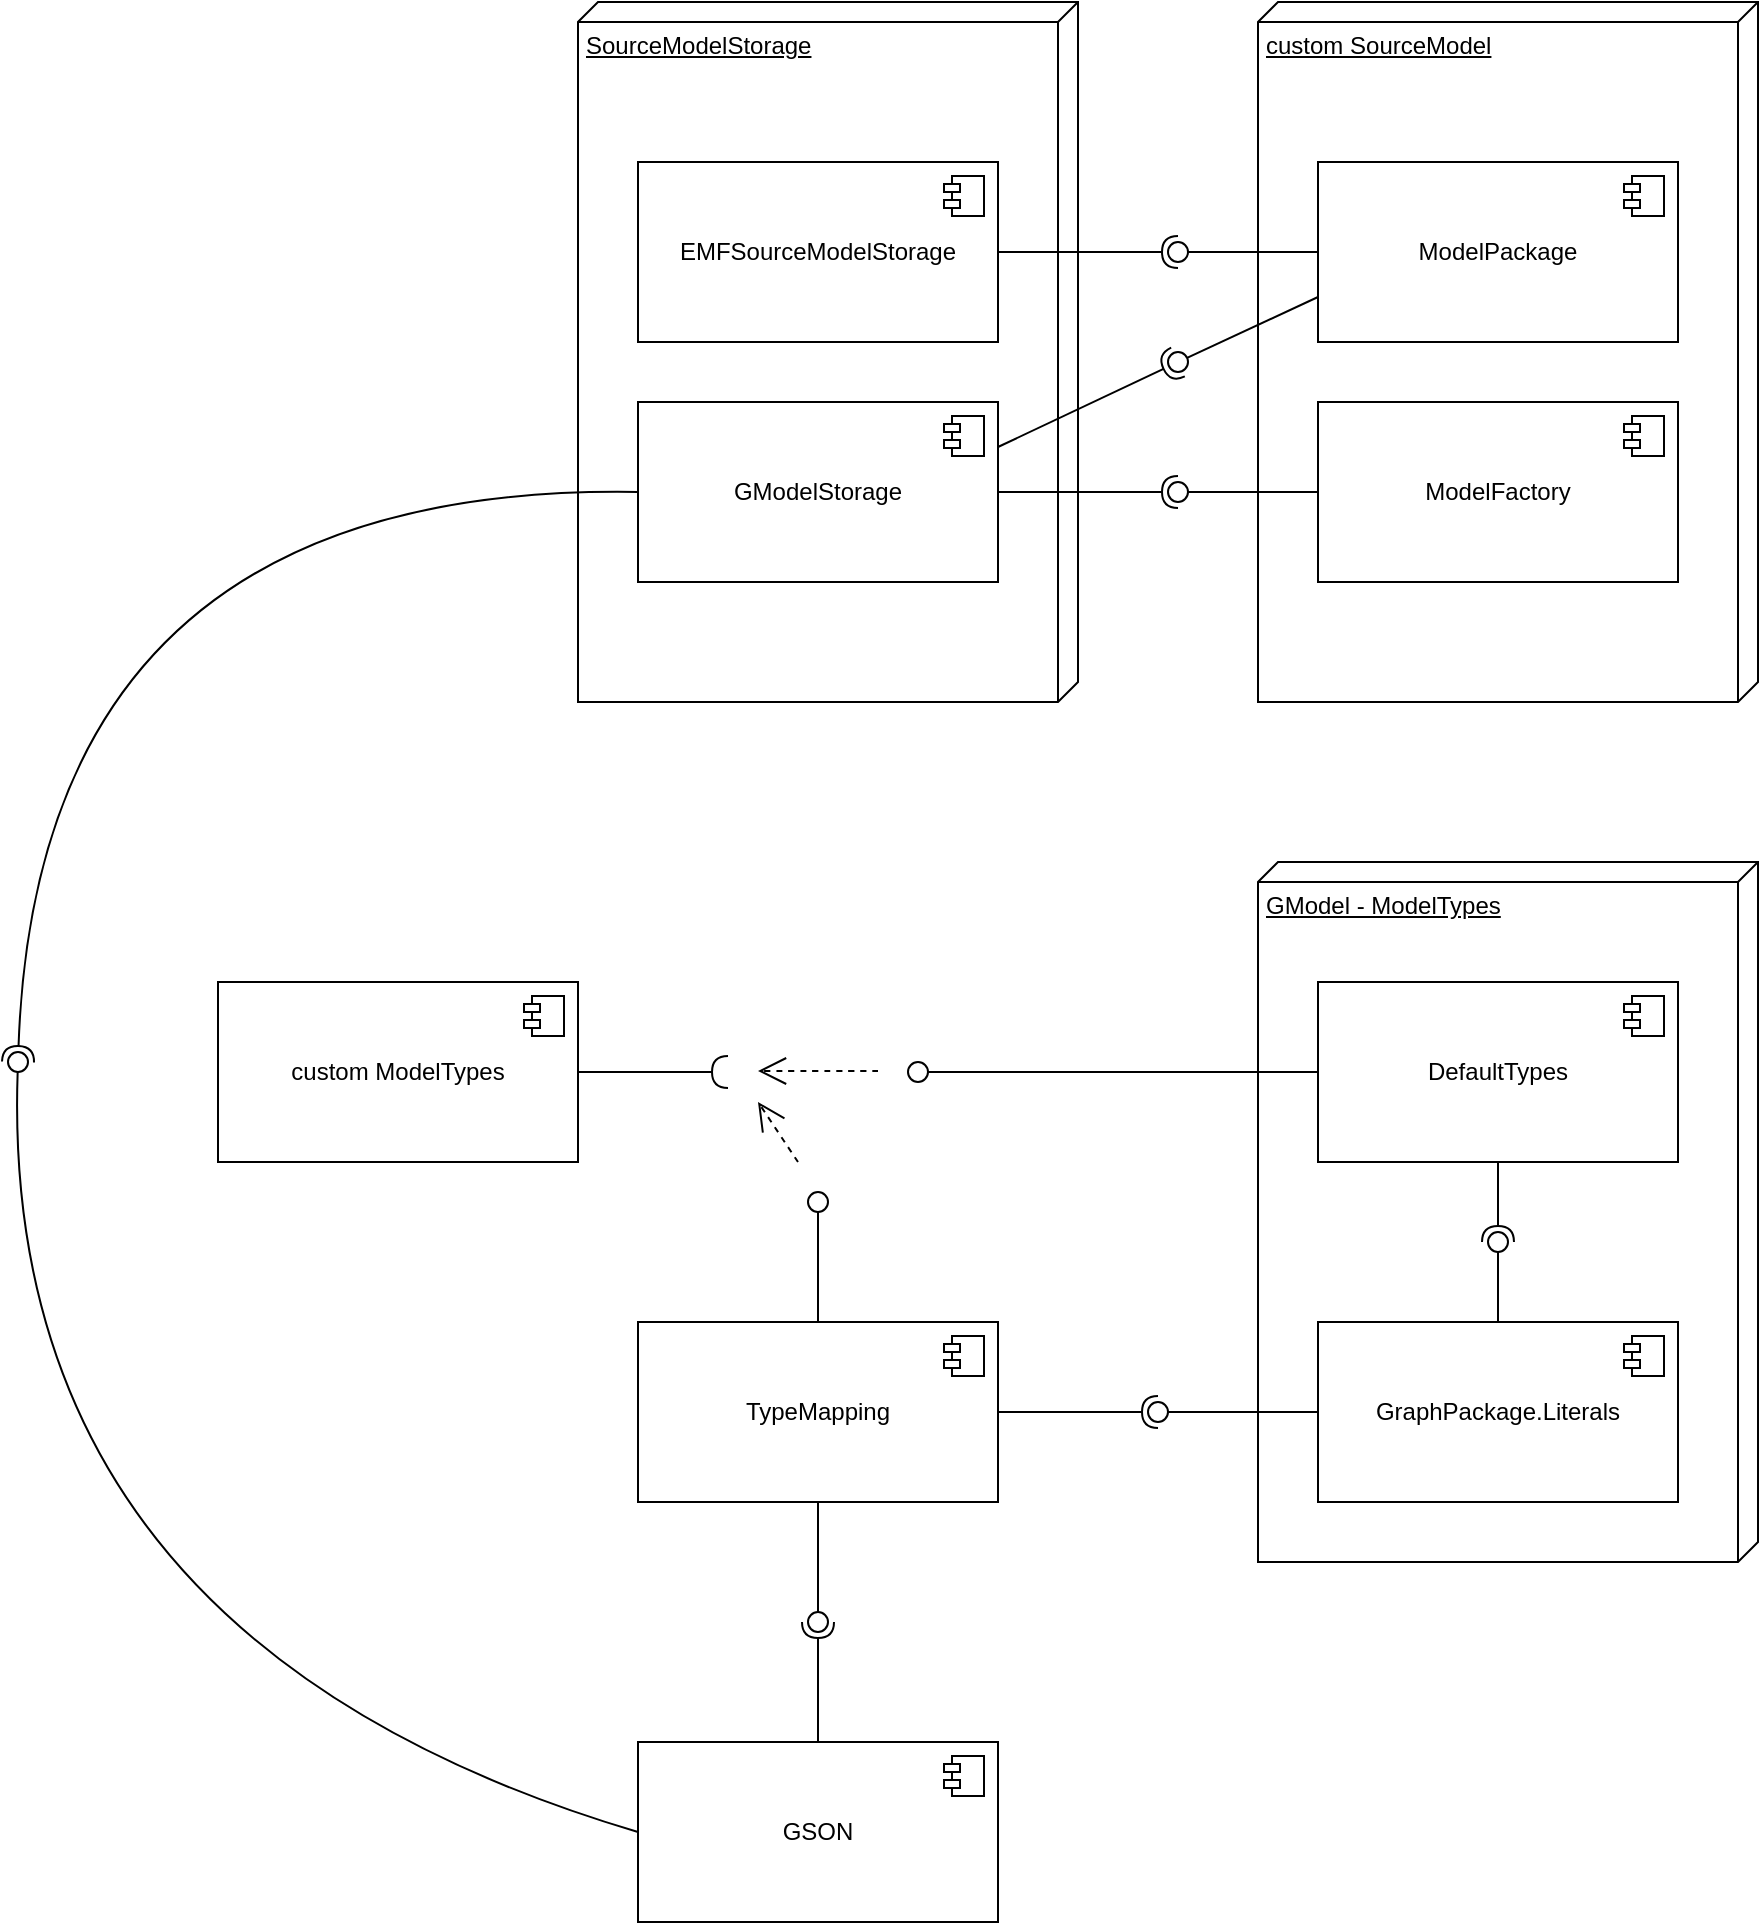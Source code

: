 <mxfile version="24.7.8" pages="2">
  <diagram name="Seite-1" id="_6wG36E1XGiq7voDwoOF">
    <mxGraphModel dx="11014" dy="725" grid="1" gridSize="10" guides="1" tooltips="1" connect="1" arrows="1" fold="1" page="1" pageScale="1" pageWidth="10000" pageHeight="10000" math="0" shadow="0">
      <root>
        <mxCell id="0" />
        <mxCell id="1" parent="0" />
        <mxCell id="yn1KnY_iFDNht7DufbNo-4" value="" style="ellipse;whiteSpace=wrap;html=1;align=center;aspect=fixed;fillColor=none;strokeColor=none;resizable=0;perimeter=centerPerimeter;rotatable=0;allowArrows=0;points=[];outlineConnect=1;" vertex="1" parent="1">
          <mxGeometry x="525" y="635" width="10" height="10" as="geometry" />
        </mxCell>
        <mxCell id="yn1KnY_iFDNht7DufbNo-22" value="&lt;div&gt;GModel - ModelTypes&lt;br&gt;&lt;/div&gt;" style="verticalAlign=top;align=left;spacingTop=8;spacingLeft=2;spacingRight=12;shape=cube;size=10;direction=south;fontStyle=4;html=1;whiteSpace=wrap;" vertex="1" parent="1">
          <mxGeometry x="500" y="440" width="250" height="350" as="geometry" />
        </mxCell>
        <mxCell id="yn1KnY_iFDNht7DufbNo-23" value="DefaultTypes" style="html=1;dropTarget=0;whiteSpace=wrap;" vertex="1" parent="1">
          <mxGeometry x="530" y="500" width="180" height="90" as="geometry" />
        </mxCell>
        <mxCell id="yn1KnY_iFDNht7DufbNo-24" value="" style="shape=module;jettyWidth=8;jettyHeight=4;" vertex="1" parent="yn1KnY_iFDNht7DufbNo-23">
          <mxGeometry x="1" width="20" height="20" relative="1" as="geometry">
            <mxPoint x="-27" y="7" as="offset" />
          </mxGeometry>
        </mxCell>
        <mxCell id="yn1KnY_iFDNht7DufbNo-12" value="&lt;div&gt;custom SourceModel&lt;/div&gt;" style="verticalAlign=top;align=left;spacingTop=8;spacingLeft=2;spacingRight=12;shape=cube;size=10;direction=south;fontStyle=4;html=1;whiteSpace=wrap;" vertex="1" parent="1">
          <mxGeometry x="500" y="10" width="250" height="350" as="geometry" />
        </mxCell>
        <mxCell id="yn1KnY_iFDNht7DufbNo-25" value="GraphPackage.Literals" style="html=1;dropTarget=0;whiteSpace=wrap;" vertex="1" parent="1">
          <mxGeometry x="530" y="670" width="180" height="90" as="geometry" />
        </mxCell>
        <mxCell id="yn1KnY_iFDNht7DufbNo-26" value="" style="shape=module;jettyWidth=8;jettyHeight=4;" vertex="1" parent="yn1KnY_iFDNht7DufbNo-25">
          <mxGeometry x="1" width="20" height="20" relative="1" as="geometry">
            <mxPoint x="-27" y="7" as="offset" />
          </mxGeometry>
        </mxCell>
        <mxCell id="yn1KnY_iFDNht7DufbNo-17" value="&lt;div&gt;SourceModelStorage&lt;/div&gt;" style="verticalAlign=top;align=left;spacingTop=8;spacingLeft=2;spacingRight=12;shape=cube;size=10;direction=south;fontStyle=4;html=1;whiteSpace=wrap;" vertex="1" parent="1">
          <mxGeometry x="160" y="10" width="250" height="350" as="geometry" />
        </mxCell>
        <mxCell id="yn1KnY_iFDNht7DufbNo-2" value="" style="rounded=0;orthogonalLoop=1;jettySize=auto;html=1;endArrow=halfCircle;endFill=0;endSize=6;strokeWidth=1;sketch=0;fontSize=12;curved=1;exitX=1;exitY=0.5;exitDx=0;exitDy=0;" edge="1" parent="1" source="yn1KnY_iFDNht7DufbNo-7">
          <mxGeometry relative="1" as="geometry">
            <mxPoint x="430" y="580" as="sourcePoint" />
            <mxPoint x="460" y="255" as="targetPoint" />
          </mxGeometry>
        </mxCell>
        <mxCell id="yn1KnY_iFDNht7DufbNo-3" value="" style="rounded=0;orthogonalLoop=1;jettySize=auto;html=1;endArrow=oval;endFill=0;sketch=0;sourcePerimeterSpacing=0;targetPerimeterSpacing=0;endSize=10;fontSize=12;curved=1;exitX=0;exitY=0.5;exitDx=0;exitDy=0;" edge="1" parent="1" source="yn1KnY_iFDNht7DufbNo-13">
          <mxGeometry relative="1" as="geometry">
            <mxPoint x="460" y="200" as="sourcePoint" />
            <mxPoint x="460" y="135" as="targetPoint" />
          </mxGeometry>
        </mxCell>
        <mxCell id="yn1KnY_iFDNht7DufbNo-5" value="&lt;div&gt;EMFSourceModelStorage&lt;/div&gt;" style="html=1;dropTarget=0;whiteSpace=wrap;" vertex="1" parent="1">
          <mxGeometry x="190" y="90" width="180" height="90" as="geometry" />
        </mxCell>
        <mxCell id="yn1KnY_iFDNht7DufbNo-6" value="" style="shape=module;jettyWidth=8;jettyHeight=4;" vertex="1" parent="yn1KnY_iFDNht7DufbNo-5">
          <mxGeometry x="1" width="20" height="20" relative="1" as="geometry">
            <mxPoint x="-27" y="7" as="offset" />
          </mxGeometry>
        </mxCell>
        <mxCell id="yn1KnY_iFDNht7DufbNo-7" value="&lt;div&gt;GModelStorage&lt;/div&gt;" style="html=1;dropTarget=0;whiteSpace=wrap;" vertex="1" parent="1">
          <mxGeometry x="190" y="210" width="180" height="90" as="geometry" />
        </mxCell>
        <mxCell id="yn1KnY_iFDNht7DufbNo-8" value="" style="shape=module;jettyWidth=8;jettyHeight=4;" vertex="1" parent="yn1KnY_iFDNht7DufbNo-7">
          <mxGeometry x="1" width="20" height="20" relative="1" as="geometry">
            <mxPoint x="-27" y="7" as="offset" />
          </mxGeometry>
        </mxCell>
        <mxCell id="yn1KnY_iFDNht7DufbNo-9" value="" style="rounded=0;orthogonalLoop=1;jettySize=auto;html=1;endArrow=halfCircle;endFill=0;endSize=6;strokeWidth=1;sketch=0;fontSize=12;curved=1;exitX=1;exitY=0.5;exitDx=0;exitDy=0;" edge="1" parent="1" source="yn1KnY_iFDNht7DufbNo-5">
          <mxGeometry relative="1" as="geometry">
            <mxPoint x="470" y="470" as="sourcePoint" />
            <mxPoint x="460" y="135" as="targetPoint" />
          </mxGeometry>
        </mxCell>
        <mxCell id="yn1KnY_iFDNht7DufbNo-13" value="&lt;div&gt;ModelPackage&lt;/div&gt;" style="html=1;dropTarget=0;whiteSpace=wrap;" vertex="1" parent="1">
          <mxGeometry x="530" y="90" width="180" height="90" as="geometry" />
        </mxCell>
        <mxCell id="yn1KnY_iFDNht7DufbNo-14" value="" style="shape=module;jettyWidth=8;jettyHeight=4;" vertex="1" parent="yn1KnY_iFDNht7DufbNo-13">
          <mxGeometry x="1" width="20" height="20" relative="1" as="geometry">
            <mxPoint x="-27" y="7" as="offset" />
          </mxGeometry>
        </mxCell>
        <mxCell id="yn1KnY_iFDNht7DufbNo-15" value="&lt;div&gt;ModelFactory&lt;/div&gt;" style="html=1;dropTarget=0;whiteSpace=wrap;" vertex="1" parent="1">
          <mxGeometry x="530" y="210" width="180" height="90" as="geometry" />
        </mxCell>
        <mxCell id="yn1KnY_iFDNht7DufbNo-16" value="" style="shape=module;jettyWidth=8;jettyHeight=4;" vertex="1" parent="yn1KnY_iFDNht7DufbNo-15">
          <mxGeometry x="1" width="20" height="20" relative="1" as="geometry">
            <mxPoint x="-27" y="7" as="offset" />
          </mxGeometry>
        </mxCell>
        <mxCell id="yn1KnY_iFDNht7DufbNo-18" value="" style="rounded=0;orthogonalLoop=1;jettySize=auto;html=1;endArrow=oval;endFill=0;sketch=0;sourcePerimeterSpacing=0;targetPerimeterSpacing=0;endSize=10;fontSize=12;curved=1;exitX=0;exitY=0.5;exitDx=0;exitDy=0;" edge="1" parent="1" source="yn1KnY_iFDNht7DufbNo-15">
          <mxGeometry relative="1" as="geometry">
            <mxPoint x="330" y="440" as="sourcePoint" />
            <mxPoint x="460" y="255" as="targetPoint" />
          </mxGeometry>
        </mxCell>
        <mxCell id="yn1KnY_iFDNht7DufbNo-19" value="" style="rounded=0;orthogonalLoop=1;jettySize=auto;html=1;endArrow=halfCircle;endFill=0;endSize=6;strokeWidth=1;sketch=0;fontSize=12;curved=1;exitX=1;exitY=0.25;exitDx=0;exitDy=0;" edge="1" parent="1" source="yn1KnY_iFDNht7DufbNo-7">
          <mxGeometry relative="1" as="geometry">
            <mxPoint x="380" y="265" as="sourcePoint" />
            <mxPoint x="460" y="190" as="targetPoint" />
          </mxGeometry>
        </mxCell>
        <mxCell id="yn1KnY_iFDNht7DufbNo-20" value="" style="rounded=0;orthogonalLoop=1;jettySize=auto;html=1;endArrow=oval;endFill=0;sketch=0;sourcePerimeterSpacing=0;targetPerimeterSpacing=0;endSize=10;fontSize=12;curved=1;exitX=0;exitY=0.75;exitDx=0;exitDy=0;" edge="1" parent="1" source="yn1KnY_iFDNht7DufbNo-13">
          <mxGeometry relative="1" as="geometry">
            <mxPoint x="540" y="145" as="sourcePoint" />
            <mxPoint x="460" y="190" as="targetPoint" />
          </mxGeometry>
        </mxCell>
        <mxCell id="yn1KnY_iFDNht7DufbNo-31" value="" style="rounded=0;orthogonalLoop=1;jettySize=auto;html=1;endArrow=halfCircle;endFill=0;endSize=6;strokeWidth=1;sketch=0;fontSize=12;curved=1;exitX=0.5;exitY=1;exitDx=0;exitDy=0;" edge="1" parent="1" source="yn1KnY_iFDNht7DufbNo-23">
          <mxGeometry relative="1" as="geometry">
            <mxPoint x="640" y="505" as="sourcePoint" />
            <mxPoint x="620" y="630" as="targetPoint" />
          </mxGeometry>
        </mxCell>
        <mxCell id="yn1KnY_iFDNht7DufbNo-32" value="" style="rounded=0;orthogonalLoop=1;jettySize=auto;html=1;endArrow=oval;endFill=0;sketch=0;sourcePerimeterSpacing=0;targetPerimeterSpacing=0;endSize=10;fontSize=12;curved=1;" edge="1" parent="1" source="yn1KnY_iFDNht7DufbNo-25">
          <mxGeometry relative="1" as="geometry">
            <mxPoint x="600" y="505" as="sourcePoint" />
            <mxPoint x="620" y="630" as="targetPoint" />
          </mxGeometry>
        </mxCell>
        <mxCell id="yn1KnY_iFDNht7DufbNo-33" value="" style="ellipse;whiteSpace=wrap;html=1;align=center;aspect=fixed;fillColor=none;strokeColor=none;resizable=0;perimeter=centerPerimeter;rotatable=0;allowArrows=0;points=[];outlineConnect=1;" vertex="1" parent="1">
          <mxGeometry x="615" y="500" width="10" height="10" as="geometry" />
        </mxCell>
        <mxCell id="yn1KnY_iFDNht7DufbNo-34" value="&lt;div&gt;custom ModelTypes&lt;/div&gt;" style="html=1;dropTarget=0;whiteSpace=wrap;" vertex="1" parent="1">
          <mxGeometry x="-20" y="500" width="180" height="90" as="geometry" />
        </mxCell>
        <mxCell id="yn1KnY_iFDNht7DufbNo-35" value="" style="shape=module;jettyWidth=8;jettyHeight=4;" vertex="1" parent="yn1KnY_iFDNht7DufbNo-34">
          <mxGeometry x="1" width="20" height="20" relative="1" as="geometry">
            <mxPoint x="-27" y="7" as="offset" />
          </mxGeometry>
        </mxCell>
        <mxCell id="yn1KnY_iFDNht7DufbNo-36" value="" style="rounded=0;orthogonalLoop=1;jettySize=auto;html=1;endArrow=halfCircle;endFill=0;endSize=6;strokeWidth=1;sketch=0;fontSize=12;curved=1;exitX=1;exitY=0.5;exitDx=0;exitDy=0;" edge="1" parent="1" source="yn1KnY_iFDNht7DufbNo-34">
          <mxGeometry relative="1" as="geometry">
            <mxPoint x="425" y="525" as="sourcePoint" />
            <mxPoint x="235" y="545" as="targetPoint" />
          </mxGeometry>
        </mxCell>
        <mxCell id="yn1KnY_iFDNht7DufbNo-37" value="" style="rounded=0;orthogonalLoop=1;jettySize=auto;html=1;endArrow=oval;endFill=0;sketch=0;sourcePerimeterSpacing=0;targetPerimeterSpacing=0;endSize=10;fontSize=12;curved=1;exitX=0;exitY=0.5;exitDx=0;exitDy=0;" edge="1" parent="1" source="yn1KnY_iFDNht7DufbNo-23">
          <mxGeometry relative="1" as="geometry">
            <mxPoint x="600" y="525" as="sourcePoint" />
            <mxPoint x="330" y="545" as="targetPoint" />
          </mxGeometry>
        </mxCell>
        <mxCell id="yn1KnY_iFDNht7DufbNo-38" value="" style="ellipse;whiteSpace=wrap;html=1;align=center;aspect=fixed;fillColor=none;strokeColor=none;resizable=0;perimeter=centerPerimeter;rotatable=0;allowArrows=0;points=[];outlineConnect=1;" vertex="1" parent="1">
          <mxGeometry x="615" y="520" width="10" height="10" as="geometry" />
        </mxCell>
        <mxCell id="yn1KnY_iFDNht7DufbNo-39" value="GSON" style="html=1;dropTarget=0;whiteSpace=wrap;" vertex="1" parent="1">
          <mxGeometry x="190" y="880" width="180" height="90" as="geometry" />
        </mxCell>
        <mxCell id="yn1KnY_iFDNht7DufbNo-40" value="" style="shape=module;jettyWidth=8;jettyHeight=4;" vertex="1" parent="yn1KnY_iFDNht7DufbNo-39">
          <mxGeometry x="1" width="20" height="20" relative="1" as="geometry">
            <mxPoint x="-27" y="7" as="offset" />
          </mxGeometry>
        </mxCell>
        <mxCell id="yn1KnY_iFDNht7DufbNo-41" value="TypeMapping" style="html=1;dropTarget=0;whiteSpace=wrap;" vertex="1" parent="1">
          <mxGeometry x="190" y="670" width="180" height="90" as="geometry" />
        </mxCell>
        <mxCell id="yn1KnY_iFDNht7DufbNo-42" value="" style="shape=module;jettyWidth=8;jettyHeight=4;" vertex="1" parent="yn1KnY_iFDNht7DufbNo-41">
          <mxGeometry x="1" width="20" height="20" relative="1" as="geometry">
            <mxPoint x="-27" y="7" as="offset" />
          </mxGeometry>
        </mxCell>
        <mxCell id="yn1KnY_iFDNht7DufbNo-43" value="" style="rounded=0;orthogonalLoop=1;jettySize=auto;html=1;endArrow=halfCircle;endFill=0;endSize=6;strokeWidth=1;sketch=0;fontSize=12;curved=1;exitX=0.5;exitY=0;exitDx=0;exitDy=0;" edge="1" parent="1" source="yn1KnY_iFDNht7DufbNo-39">
          <mxGeometry relative="1" as="geometry">
            <mxPoint x="330" y="815" as="sourcePoint" />
            <mxPoint x="280" y="820" as="targetPoint" />
          </mxGeometry>
        </mxCell>
        <mxCell id="yn1KnY_iFDNht7DufbNo-44" value="" style="rounded=0;orthogonalLoop=1;jettySize=auto;html=1;endArrow=oval;endFill=0;sketch=0;sourcePerimeterSpacing=0;targetPerimeterSpacing=0;endSize=10;fontSize=12;curved=1;exitX=0.5;exitY=1;exitDx=0;exitDy=0;" edge="1" parent="1" source="yn1KnY_iFDNht7DufbNo-41">
          <mxGeometry relative="1" as="geometry">
            <mxPoint x="290" y="815" as="sourcePoint" />
            <mxPoint x="280" y="820" as="targetPoint" />
          </mxGeometry>
        </mxCell>
        <mxCell id="yn1KnY_iFDNht7DufbNo-45" value="" style="ellipse;whiteSpace=wrap;html=1;align=center;aspect=fixed;fillColor=none;strokeColor=none;resizable=0;perimeter=centerPerimeter;rotatable=0;allowArrows=0;points=[];outlineConnect=1;" vertex="1" parent="1">
          <mxGeometry x="50" y="530" width="10" height="10" as="geometry" />
        </mxCell>
        <mxCell id="yn1KnY_iFDNht7DufbNo-46" value="" style="rounded=0;orthogonalLoop=1;jettySize=auto;html=1;endArrow=halfCircle;endFill=0;endSize=6;strokeWidth=1;sketch=0;fontSize=12;curved=1;exitX=1;exitY=0.5;exitDx=0;exitDy=0;" edge="1" parent="1" source="yn1KnY_iFDNht7DufbNo-41">
          <mxGeometry relative="1" as="geometry">
            <mxPoint x="285" y="535" as="sourcePoint" />
            <mxPoint x="450" y="715" as="targetPoint" />
          </mxGeometry>
        </mxCell>
        <mxCell id="yn1KnY_iFDNht7DufbNo-47" value="" style="rounded=0;orthogonalLoop=1;jettySize=auto;html=1;endArrow=oval;endFill=0;sketch=0;sourcePerimeterSpacing=0;targetPerimeterSpacing=0;endSize=10;fontSize=12;curved=1;exitX=0;exitY=0.5;exitDx=0;exitDy=0;" edge="1" parent="1" source="yn1KnY_iFDNht7DufbNo-25">
          <mxGeometry relative="1" as="geometry">
            <mxPoint x="250" y="535" as="sourcePoint" />
            <mxPoint x="450" y="715" as="targetPoint" />
          </mxGeometry>
        </mxCell>
        <mxCell id="yn1KnY_iFDNht7DufbNo-48" value="" style="ellipse;whiteSpace=wrap;html=1;align=center;aspect=fixed;fillColor=none;strokeColor=none;resizable=0;perimeter=centerPerimeter;rotatable=0;allowArrows=0;points=[];outlineConnect=1;" vertex="1" parent="1">
          <mxGeometry x="50" y="530" width="10" height="10" as="geometry" />
        </mxCell>
        <mxCell id="yn1KnY_iFDNht7DufbNo-50" value="" style="rounded=0;orthogonalLoop=1;jettySize=auto;html=1;endArrow=oval;endFill=0;sketch=0;sourcePerimeterSpacing=0;targetPerimeterSpacing=0;endSize=10;fontSize=12;curved=1;exitX=0.5;exitY=0;exitDx=0;exitDy=0;" edge="1" parent="1" source="yn1KnY_iFDNht7DufbNo-41">
          <mxGeometry relative="1" as="geometry">
            <mxPoint x="540" y="555" as="sourcePoint" />
            <mxPoint x="280" y="610" as="targetPoint" />
          </mxGeometry>
        </mxCell>
        <mxCell id="yn1KnY_iFDNht7DufbNo-51" value="" style="endArrow=open;endSize=12;dashed=1;html=1;rounded=0;fontSize=12;curved=1;" edge="1" parent="1">
          <mxGeometry width="160" relative="1" as="geometry">
            <mxPoint x="310" y="544.5" as="sourcePoint" />
            <mxPoint x="250" y="544.5" as="targetPoint" />
          </mxGeometry>
        </mxCell>
        <mxCell id="yn1KnY_iFDNht7DufbNo-52" value="" style="endArrow=open;endSize=12;dashed=1;html=1;rounded=0;fontSize=12;curved=1;" edge="1" parent="1">
          <mxGeometry width="160" relative="1" as="geometry">
            <mxPoint x="270" y="590" as="sourcePoint" />
            <mxPoint x="250" y="560" as="targetPoint" />
          </mxGeometry>
        </mxCell>
        <mxCell id="yn1KnY_iFDNht7DufbNo-53" value="" style="rounded=0;orthogonalLoop=1;jettySize=auto;html=1;endArrow=halfCircle;endFill=0;endSize=6;strokeWidth=1;sketch=0;fontSize=12;curved=1;exitX=0;exitY=0.5;exitDx=0;exitDy=0;" edge="1" parent="1" source="yn1KnY_iFDNht7DufbNo-7">
          <mxGeometry relative="1" as="geometry">
            <mxPoint x="290" y="585" as="sourcePoint" />
            <mxPoint x="-120" y="540" as="targetPoint" />
            <Array as="points">
              <mxPoint x="-110" y="250" />
            </Array>
          </mxGeometry>
        </mxCell>
        <mxCell id="yn1KnY_iFDNht7DufbNo-54" value="" style="rounded=0;orthogonalLoop=1;jettySize=auto;html=1;endArrow=oval;endFill=0;sketch=0;sourcePerimeterSpacing=0;targetPerimeterSpacing=0;endSize=10;fontSize=12;curved=1;exitX=0;exitY=0.5;exitDx=0;exitDy=0;" edge="1" parent="1" source="yn1KnY_iFDNht7DufbNo-39">
          <mxGeometry relative="1" as="geometry">
            <mxPoint x="250" y="585" as="sourcePoint" />
            <mxPoint x="-120" y="540" as="targetPoint" />
            <Array as="points">
              <mxPoint x="-130" y="830" />
            </Array>
          </mxGeometry>
        </mxCell>
        <mxCell id="yn1KnY_iFDNht7DufbNo-55" value="" style="ellipse;whiteSpace=wrap;html=1;align=center;aspect=fixed;fillColor=none;strokeColor=none;resizable=0;perimeter=centerPerimeter;rotatable=0;allowArrows=0;points=[];outlineConnect=1;" vertex="1" parent="1">
          <mxGeometry x="265" y="580" width="10" height="10" as="geometry" />
        </mxCell>
      </root>
    </mxGraphModel>
  </diagram>
  <diagram id="eoI2bv-_pJmWiwCP9typ" name="Seite-2">
    <mxGraphModel dx="1254" dy="10765" grid="1" gridSize="10" guides="1" tooltips="1" connect="1" arrows="1" fold="1" page="1" pageScale="1" pageWidth="10000" pageHeight="10000" math="0" shadow="0">
      <root>
        <mxCell id="0" />
        <mxCell id="1" parent="0" />
        <mxCell id="OWL7qPLByqu7l1rfkx1Z-17" value="Server" style="shape=folder;fontStyle=1;spacingTop=10;tabWidth=40;tabHeight=14;tabPosition=left;html=1;whiteSpace=wrap;verticalAlign=top;align=left;" parent="1" vertex="1">
          <mxGeometry x="290" y="-880" width="1220" height="970" as="geometry" />
        </mxCell>
        <mxCell id="OWL7qPLByqu7l1rfkx1Z-22" value="&lt;div&gt;other SourceModelStorage&lt;/div&gt;" style="html=1;dropTarget=0;whiteSpace=wrap;" parent="1" vertex="1">
          <mxGeometry x="1040" y="-189.997" width="180" height="110.495" as="geometry" />
        </mxCell>
        <mxCell id="OWL7qPLByqu7l1rfkx1Z-23" value="" style="shape=module;jettyWidth=8;jettyHeight=4;" parent="OWL7qPLByqu7l1rfkx1Z-22" vertex="1">
          <mxGeometry x="1" width="20" height="20" relative="1" as="geometry">
            <mxPoint x="-27" y="7" as="offset" />
          </mxGeometry>
        </mxCell>
        <mxCell id="7F1gJOv1wAqC6flbPI85-4" value="" style="group" parent="1" vertex="1" connectable="0">
          <mxGeometry x="300" y="-502.53" width="220" height="352.53" as="geometry" />
        </mxCell>
        <mxCell id="7F1gJOv1wAqC6flbPI85-3" value="Launch" style="shape=folder;fontStyle=1;spacingTop=10;tabWidth=40;tabHeight=14;tabPosition=left;html=1;whiteSpace=wrap;align=left;verticalAlign=top;" parent="7F1gJOv1wAqC6flbPI85-4" vertex="1">
          <mxGeometry width="220" height="352.53" as="geometry" />
        </mxCell>
        <mxCell id="mKP4NHfHuyzetwrtsqjp-1" value="&lt;p style=&quot;margin:0px;margin-top:6px;text-align:center;&quot;&gt;&lt;b&gt;ServerLauncher&lt;/b&gt;&lt;/p&gt;&lt;hr size=&quot;1&quot; style=&quot;border-style:solid;&quot;&gt;&lt;p style=&quot;margin:0px;margin-left:8px;&quot;&gt;+ processName: String&lt;br&gt;&lt;/p&gt;" style="align=left;overflow=fill;html=1;dropTarget=0;whiteSpace=wrap;" parent="7F1gJOv1wAqC6flbPI85-4" vertex="1">
          <mxGeometry x="20" y="61.8" width="180" height="90" as="geometry" />
        </mxCell>
        <mxCell id="mKP4NHfHuyzetwrtsqjp-2" value="" style="shape=component;jettyWidth=8;jettyHeight=4;" parent="mKP4NHfHuyzetwrtsqjp-1" vertex="1">
          <mxGeometry x="1" width="20" height="20" relative="1" as="geometry">
            <mxPoint x="-24" y="4" as="offset" />
          </mxGeometry>
        </mxCell>
        <mxCell id="mKP4NHfHuyzetwrtsqjp-3" value="&lt;p style=&quot;margin:0px;margin-top:6px;text-align:center;&quot;&gt;&lt;b&gt;custom CLIParser&lt;/b&gt;&lt;/p&gt;&lt;hr size=&quot;1&quot; style=&quot;border-style:solid;&quot;&gt;&lt;p style=&quot;margin:0px;margin-left:8px;&quot;&gt;+ metamodelName: String&lt;br&gt;&lt;/p&gt;" style="align=left;overflow=fill;html=1;dropTarget=0;whiteSpace=wrap;" parent="7F1gJOv1wAqC6flbPI85-4" vertex="1">
          <mxGeometry x="20" y="202.53" width="180" height="90" as="geometry" />
        </mxCell>
        <mxCell id="mKP4NHfHuyzetwrtsqjp-4" value="" style="shape=component;jettyWidth=8;jettyHeight=4;" parent="mKP4NHfHuyzetwrtsqjp-3" vertex="1">
          <mxGeometry x="1" width="20" height="20" relative="1" as="geometry">
            <mxPoint x="-24" y="4" as="offset" />
          </mxGeometry>
        </mxCell>
        <mxCell id="mKP4NHfHuyzetwrtsqjp-5" value="" style="endArrow=diamondThin;endFill=1;endSize=24;html=1;rounded=0;exitX=0.5;exitY=0;exitDx=0;exitDy=0;entryX=0.5;entryY=1;entryDx=0;entryDy=0;" parent="7F1gJOv1wAqC6flbPI85-4" source="mKP4NHfHuyzetwrtsqjp-3" target="mKP4NHfHuyzetwrtsqjp-1" edge="1">
          <mxGeometry width="160" relative="1" as="geometry">
            <mxPoint x="430" y="2.53" as="sourcePoint" />
            <mxPoint x="590" y="2.53" as="targetPoint" />
          </mxGeometry>
        </mxCell>
        <mxCell id="nd3_5aWcXr7oVcm_Jj7k-2" value="Palette" style="shape=folder;fontStyle=1;spacingTop=10;tabWidth=40;tabHeight=14;tabPosition=left;html=1;whiteSpace=wrap;align=left;verticalAlign=top;" parent="1" vertex="1">
          <mxGeometry x="780" y="-502.523" width="220" height="208.598" as="geometry" />
        </mxCell>
        <mxCell id="nd3_5aWcXr7oVcm_Jj7k-3" value="SourceModelStorage" style="shape=folder;fontStyle=1;spacingTop=10;tabWidth=40;tabHeight=14;tabPosition=left;html=1;whiteSpace=wrap;align=left;verticalAlign=top;" parent="1" vertex="1">
          <mxGeometry x="1020" y="-502.41" width="220" height="552.41" as="geometry" />
        </mxCell>
        <mxCell id="nd3_5aWcXr7oVcm_Jj7k-4" value="GModelFactory" style="shape=folder;fontStyle=1;spacingTop=10;tabWidth=40;tabHeight=14;tabPosition=left;html=1;whiteSpace=wrap;align=left;verticalAlign=top;" parent="1" vertex="1">
          <mxGeometry x="1260" y="-502.52" width="220" height="552.52" as="geometry" />
        </mxCell>
        <mxCell id="nd3_5aWcXr7oVcm_Jj7k-5" value="" style="group" parent="1" vertex="1" connectable="0">
          <mxGeometry x="540" y="-502.523" width="220" height="208.598" as="geometry" />
        </mxCell>
        <mxCell id="nd3_5aWcXr7oVcm_Jj7k-1" value="Element Creation + Deletion" style="shape=folder;fontStyle=1;spacingTop=10;tabWidth=40;tabHeight=14;tabPosition=left;html=1;whiteSpace=wrap;align=left;verticalAlign=top;" parent="nd3_5aWcXr7oVcm_Jj7k-5" vertex="1">
          <mxGeometry width="220" height="208.598" as="geometry" />
        </mxCell>
        <mxCell id="OWL7qPLByqu7l1rfkx1Z-7" value="Delete Handler" style="html=1;dropTarget=0;whiteSpace=wrap;" parent="nd3_5aWcXr7oVcm_Jj7k-5" vertex="1">
          <mxGeometry x="20" y="61.793" width="180" height="110.495" as="geometry" />
        </mxCell>
        <mxCell id="OWL7qPLByqu7l1rfkx1Z-8" value="" style="shape=module;jettyWidth=8;jettyHeight=4;" parent="OWL7qPLByqu7l1rfkx1Z-7" vertex="1">
          <mxGeometry x="1" width="20" height="20" relative="1" as="geometry">
            <mxPoint x="-27" y="7" as="offset" />
          </mxGeometry>
        </mxCell>
        <mxCell id="nd3_5aWcXr7oVcm_Jj7k-7" value="" style="group" parent="1" vertex="1" connectable="0">
          <mxGeometry x="650" y="-850.001" width="310" height="208.598" as="geometry" />
        </mxCell>
        <mxCell id="nd3_5aWcXr7oVcm_Jj7k-6" value="Dependency Injection" style="shape=folder;fontStyle=1;spacingTop=10;tabWidth=40;tabHeight=14;tabPosition=left;html=1;whiteSpace=wrap;align=left;verticalAlign=top;" parent="nd3_5aWcXr7oVcm_Jj7k-7" vertex="1">
          <mxGeometry width="220" height="208.598" as="geometry" />
        </mxCell>
        <mxCell id="Q9y9Jx2gYsofulDXz_9l-26" value="&lt;p style=&quot;margin:0px;margin-top:6px;text-align:center;&quot;&gt;&lt;b&gt;custom DiagramModule&lt;br&gt;&lt;/b&gt;&lt;/p&gt;&lt;hr size=&quot;1&quot; style=&quot;border-style:solid;&quot;&gt;&lt;p style=&quot;margin:0px;margin-left:8px;&quot;&gt;+&amp;nbsp;&lt;span style=&quot;background-color: initial;&quot;&gt;metamodelName: String&lt;/span&gt;&lt;br&gt;&lt;/p&gt;" style="align=left;overflow=fill;html=1;dropTarget=0;whiteSpace=wrap;" vertex="1" parent="nd3_5aWcXr7oVcm_Jj7k-7">
          <mxGeometry x="23" y="63.74" width="180" height="106.26" as="geometry" />
        </mxCell>
        <mxCell id="Q9y9Jx2gYsofulDXz_9l-27" value="" style="shape=component;jettyWidth=8;jettyHeight=4;" vertex="1" parent="Q9y9Jx2gYsofulDXz_9l-26">
          <mxGeometry x="1" width="20" height="20" relative="1" as="geometry">
            <mxPoint x="-24" y="4" as="offset" />
          </mxGeometry>
        </mxCell>
        <mxCell id="OWL7qPLByqu7l1rfkx1Z-18" value="EMFNotationSourceModelStorage" style="html=1;dropTarget=0;whiteSpace=wrap;" parent="1" vertex="1">
          <mxGeometry x="1040" y="-449.996" width="180" height="110.495" as="geometry" />
        </mxCell>
        <mxCell id="OWL7qPLByqu7l1rfkx1Z-19" value="" style="shape=module;jettyWidth=8;jettyHeight=4;" parent="OWL7qPLByqu7l1rfkx1Z-18" vertex="1">
          <mxGeometry x="1" width="20" height="20" relative="1" as="geometry">
            <mxPoint x="-27" y="7" as="offset" />
          </mxGeometry>
        </mxCell>
        <mxCell id="OWL7qPLByqu7l1rfkx1Z-20" value="&lt;div&gt;GModelStorage&lt;/div&gt;" style="html=1;dropTarget=0;whiteSpace=wrap;" parent="1" vertex="1">
          <mxGeometry x="1040" y="-109.996" width="180" height="110.495" as="geometry" />
        </mxCell>
        <mxCell id="OWL7qPLByqu7l1rfkx1Z-21" value="" style="shape=module;jettyWidth=8;jettyHeight=4;" parent="OWL7qPLByqu7l1rfkx1Z-20" vertex="1">
          <mxGeometry x="1" width="20" height="20" relative="1" as="geometry">
            <mxPoint x="-27" y="7" as="offset" />
          </mxGeometry>
        </mxCell>
        <mxCell id="nd3_5aWcXr7oVcm_Jj7k-10" value="" style="group" parent="1" vertex="1" connectable="0">
          <mxGeometry x="290" y="120" width="560" height="280" as="geometry" />
        </mxCell>
        <mxCell id="dNwkaqyg3lNLv9NLOPZP-3" value="" style="group" parent="nd3_5aWcXr7oVcm_Jj7k-10" vertex="1" connectable="0">
          <mxGeometry width="560" height="280" as="geometry" />
        </mxCell>
        <mxCell id="dNwkaqyg3lNLv9NLOPZP-4" value="" style="group" parent="dNwkaqyg3lNLv9NLOPZP-3" vertex="1" connectable="0">
          <mxGeometry width="560" height="280" as="geometry" />
        </mxCell>
        <mxCell id="OWL7qPLByqu7l1rfkx1Z-42" value="Client" style="shape=folder;fontStyle=1;spacingTop=10;tabWidth=40;tabHeight=14;tabPosition=left;html=1;whiteSpace=wrap;verticalAlign=top;align=left;container=0;" parent="dNwkaqyg3lNLv9NLOPZP-4" vertex="1">
          <mxGeometry width="560" height="280" as="geometry" />
        </mxCell>
        <mxCell id="dNwkaqyg3lNLv9NLOPZP-1" value="" style="group" parent="dNwkaqyg3lNLv9NLOPZP-4" vertex="1" connectable="0">
          <mxGeometry x="80" y="150" width="180" height="90" as="geometry" />
        </mxCell>
        <mxCell id="OWL7qPLByqu7l1rfkx1Z-45" value="&lt;div&gt;SourceModel&lt;/div&gt;" style="html=1;dropTarget=0;whiteSpace=wrap;container=0;" parent="dNwkaqyg3lNLv9NLOPZP-1" vertex="1">
          <mxGeometry width="180" height="90" as="geometry" />
        </mxCell>
        <mxCell id="OWL7qPLByqu7l1rfkx1Z-46" value="" style="shape=module;jettyWidth=8;jettyHeight=4;container=0;" parent="dNwkaqyg3lNLv9NLOPZP-1" vertex="1">
          <mxGeometry x="153" y="7" width="20" height="20" as="geometry">
            <mxPoint x="-27" y="7" as="offset" />
          </mxGeometry>
        </mxCell>
        <mxCell id="dNwkaqyg3lNLv9NLOPZP-2" value="" style="group" parent="dNwkaqyg3lNLv9NLOPZP-4" vertex="1" connectable="0">
          <mxGeometry x="310" y="150" width="180" height="90" as="geometry" />
        </mxCell>
        <mxCell id="OWL7qPLByqu7l1rfkx1Z-47" value="ModelTypes" style="html=1;dropTarget=0;whiteSpace=wrap;container=0;" parent="dNwkaqyg3lNLv9NLOPZP-2" vertex="1">
          <mxGeometry width="180" height="90" as="geometry" />
        </mxCell>
        <mxCell id="OWL7qPLByqu7l1rfkx1Z-48" value="" style="shape=module;jettyWidth=8;jettyHeight=4;container=0;" parent="dNwkaqyg3lNLv9NLOPZP-2" vertex="1">
          <mxGeometry x="153" y="7" width="20" height="20" as="geometry">
            <mxPoint x="-27" y="7" as="offset" />
          </mxGeometry>
        </mxCell>
        <mxCell id="uSsdu1jCdP4wSq9yANCI-1" value="&lt;p style=&quot;margin:0px;margin-top:6px;text-align:center;&quot;&gt;&lt;b&gt;Project&lt;/b&gt;&lt;/p&gt;&lt;hr size=&quot;1&quot; style=&quot;border-style:solid;&quot;&gt;&lt;p style=&quot;margin:0px;margin-left:8px;&quot;&gt;+ MetamodelName: String&lt;br&gt;&lt;/p&gt;" style="align=left;overflow=fill;html=1;dropTarget=0;whiteSpace=wrap;" parent="dNwkaqyg3lNLv9NLOPZP-4" vertex="1">
          <mxGeometry x="20" y="40.0" width="180" height="90" as="geometry" />
        </mxCell>
        <mxCell id="uSsdu1jCdP4wSq9yANCI-2" value="" style="shape=component;jettyWidth=8;jettyHeight=4;" parent="uSsdu1jCdP4wSq9yANCI-1" vertex="1">
          <mxGeometry x="1" width="20" height="20" relative="1" as="geometry">
            <mxPoint x="-24" y="4" as="offset" />
          </mxGeometry>
        </mxCell>
        <mxCell id="OWL7qPLByqu7l1rfkx1Z-16" value="" style="endArrow=diamondThin;endFill=1;endSize=24;html=1;rounded=0;entryX=0.5;entryY=1;entryDx=0;entryDy=0;exitX=0;exitY=0;exitDx=130;exitDy=14;exitPerimeter=0;" parent="1" source="nd3_5aWcXr7oVcm_Jj7k-3" target="Q9y9Jx2gYsofulDXz_9l-26" edge="1">
          <mxGeometry width="160" relative="1" as="geometry">
            <mxPoint x="450" y="-52.97" as="sourcePoint" />
            <mxPoint x="610" y="-52.97" as="targetPoint" />
          </mxGeometry>
        </mxCell>
        <mxCell id="nd3_5aWcXr7oVcm_Jj7k-8" value="" style="endArrow=diamondThin;endFill=1;endSize=24;html=1;rounded=0;entryX=0.5;entryY=1;entryDx=0;entryDy=0;exitX=0;exitY=0;exitDx=130;exitDy=14;exitPerimeter=0;" parent="1" source="nd3_5aWcXr7oVcm_Jj7k-2" target="Q9y9Jx2gYsofulDXz_9l-26" edge="1">
          <mxGeometry width="160" relative="1" as="geometry">
            <mxPoint x="680" y="-479" as="sourcePoint" />
            <mxPoint x="730" y="-606" as="targetPoint" />
          </mxGeometry>
        </mxCell>
        <mxCell id="OWL7qPLByqu7l1rfkx1Z-14" value="" style="endArrow=diamondThin;endFill=1;endSize=24;html=1;rounded=0;entryX=0.5;entryY=1;entryDx=0;entryDy=0;exitX=0;exitY=0;exitDx=130;exitDy=14;exitPerimeter=0;" parent="1" source="nd3_5aWcXr7oVcm_Jj7k-1" target="Q9y9Jx2gYsofulDXz_9l-26" edge="1">
          <mxGeometry width="160" relative="1" as="geometry">
            <mxPoint x="970" y="-65.248" as="sourcePoint" />
            <mxPoint x="1130" y="-65.248" as="targetPoint" />
          </mxGeometry>
        </mxCell>
        <mxCell id="nd3_5aWcXr7oVcm_Jj7k-11" value="" style="endArrow=diamondThin;endFill=1;endSize=24;html=1;rounded=0;entryX=0.5;entryY=1;entryDx=0;entryDy=0;exitX=0;exitY=0;exitDx=130;exitDy=14;exitPerimeter=0;" parent="1" source="nd3_5aWcXr7oVcm_Jj7k-4" target="Q9y9Jx2gYsofulDXz_9l-26" edge="1">
          <mxGeometry width="160" relative="1" as="geometry">
            <mxPoint x="1160" y="-478" as="sourcePoint" />
            <mxPoint x="770" y="-666" as="targetPoint" />
          </mxGeometry>
        </mxCell>
        <mxCell id="wa-Tr8ExGU15ODtPN4KN-1" value="Create Handler" style="html=1;dropTarget=0;whiteSpace=wrap;" parent="1" vertex="1">
          <mxGeometry x="570" y="-430.731" width="180" height="110.495" as="geometry" />
        </mxCell>
        <mxCell id="wa-Tr8ExGU15ODtPN4KN-2" value="" style="shape=module;jettyWidth=8;jettyHeight=4;" parent="wa-Tr8ExGU15ODtPN4KN-1" vertex="1">
          <mxGeometry x="1" width="20" height="20" relative="1" as="geometry">
            <mxPoint x="-27" y="7" as="offset" />
          </mxGeometry>
        </mxCell>
        <mxCell id="wa-Tr8ExGU15ODtPN4KN-5" value="" style="endArrow=block;endSize=16;endFill=0;html=1;rounded=0;entryX=0.5;entryY=1;entryDx=0;entryDy=0;exitX=0.5;exitY=0;exitDx=0;exitDy=0;" parent="1" source="Q9y9Jx2gYsofulDXz_9l-24" target="OWL7qPLByqu7l1rfkx1Z-18" edge="1">
          <mxGeometry width="160" relative="1" as="geometry">
            <mxPoint x="830" y="-360" as="sourcePoint" />
            <mxPoint x="990" y="-360" as="targetPoint" />
          </mxGeometry>
        </mxCell>
        <mxCell id="wa-Tr8ExGU15ODtPN4KN-6" value="ToolPaletteItemProvider" style="html=1;dropTarget=0;whiteSpace=wrap;" parent="1" vertex="1">
          <mxGeometry x="800" y="-439.999" width="180" height="110.495" as="geometry" />
        </mxCell>
        <mxCell id="wa-Tr8ExGU15ODtPN4KN-7" value="" style="shape=module;jettyWidth=8;jettyHeight=4;" parent="wa-Tr8ExGU15ODtPN4KN-6" vertex="1">
          <mxGeometry x="1" width="20" height="20" relative="1" as="geometry">
            <mxPoint x="-27" y="7" as="offset" />
          </mxGeometry>
        </mxCell>
        <mxCell id="wa-Tr8ExGU15ODtPN4KN-8" value="DiagramConfiguration" style="shape=folder;fontStyle=1;spacingTop=10;tabWidth=40;tabHeight=14;tabPosition=left;html=1;whiteSpace=wrap;align=left;verticalAlign=top;" parent="1" vertex="1">
          <mxGeometry x="1010" y="-850.003" width="220" height="208.598" as="geometry" />
        </mxCell>
        <mxCell id="OWL7qPLByqu7l1rfkx1Z-3" value="&lt;div&gt;DiagramConfiguration&lt;/div&gt;" style="html=1;dropTarget=0;whiteSpace=wrap;" parent="1" vertex="1">
          <mxGeometry x="1030" y="-786.264" width="180" height="110.495" as="geometry" />
        </mxCell>
        <mxCell id="OWL7qPLByqu7l1rfkx1Z-4" value="" style="shape=module;jettyWidth=8;jettyHeight=4;" parent="OWL7qPLByqu7l1rfkx1Z-3" vertex="1">
          <mxGeometry x="1" width="20" height="20" relative="1" as="geometry">
            <mxPoint x="-27" y="7" as="offset" />
          </mxGeometry>
        </mxCell>
        <mxCell id="OWL7qPLByqu7l1rfkx1Z-13" value="" style="endArrow=diamondThin;endFill=1;endSize=24;html=1;rounded=0;entryX=0.5;entryY=1;entryDx=0;entryDy=0;exitX=0;exitY=0;exitDx=0;exitDy=111.299;exitPerimeter=0;" parent="1" source="wa-Tr8ExGU15ODtPN4KN-8" target="Q9y9Jx2gYsofulDXz_9l-26" edge="1">
          <mxGeometry width="160" relative="1" as="geometry">
            <mxPoint x="440" y="-65.248" as="sourcePoint" />
            <mxPoint x="600" y="-65.248" as="targetPoint" />
          </mxGeometry>
        </mxCell>
        <mxCell id="wa-Tr8ExGU15ODtPN4KN-11" value="" style="group" parent="1" vertex="1" connectable="0">
          <mxGeometry x="1260" y="-850.003" width="220" height="208.598" as="geometry" />
        </mxCell>
        <mxCell id="wa-Tr8ExGU15ODtPN4KN-9" value="DiagramMetaModel" style="shape=folder;fontStyle=1;spacingTop=10;tabWidth=40;tabHeight=14;tabPosition=left;html=1;whiteSpace=wrap;align=left;verticalAlign=top;" parent="wa-Tr8ExGU15ODtPN4KN-11" vertex="1">
          <mxGeometry width="220" height="208.598" as="geometry" />
        </mxCell>
        <mxCell id="OWL7qPLByqu7l1rfkx1Z-40" value="ModelTypes" style="html=1;dropTarget=0;whiteSpace=wrap;" parent="wa-Tr8ExGU15ODtPN4KN-11" vertex="1">
          <mxGeometry x="20" y="63.735" width="180" height="110.495" as="geometry" />
        </mxCell>
        <mxCell id="OWL7qPLByqu7l1rfkx1Z-41" value="" style="shape=module;jettyWidth=8;jettyHeight=4;" parent="OWL7qPLByqu7l1rfkx1Z-40" vertex="1">
          <mxGeometry x="1" width="20" height="20" relative="1" as="geometry">
            <mxPoint x="-27" y="7" as="offset" />
          </mxGeometry>
        </mxCell>
        <mxCell id="wa-Tr8ExGU15ODtPN4KN-10" value="" style="endArrow=open;endFill=1;endSize=12;html=1;rounded=0;exitX=1;exitY=0.5;exitDx=0;exitDy=0;entryX=0;entryY=0.5;entryDx=0;entryDy=0;" parent="1" source="OWL7qPLByqu7l1rfkx1Z-3" target="OWL7qPLByqu7l1rfkx1Z-40" edge="1">
          <mxGeometry width="160" relative="1" as="geometry">
            <mxPoint x="830" y="-360" as="sourcePoint" />
            <mxPoint x="990" y="-360" as="targetPoint" />
          </mxGeometry>
        </mxCell>
        <mxCell id="wa-Tr8ExGU15ODtPN4KN-12" value="" style="endArrow=open;endFill=1;endSize=12;html=1;rounded=0;exitX=0.5;exitY=0;exitDx=0;exitDy=0;entryX=0.5;entryY=1;entryDx=0;entryDy=0;" parent="1" source="wa-Tr8ExGU15ODtPN4KN-1" target="OWL7qPLByqu7l1rfkx1Z-40" edge="1">
          <mxGeometry width="160" relative="1" as="geometry">
            <mxPoint x="1220" y="-721" as="sourcePoint" />
            <mxPoint x="1290" y="-721" as="targetPoint" />
          </mxGeometry>
        </mxCell>
        <mxCell id="wa-Tr8ExGU15ODtPN4KN-13" value="" style="endArrow=open;endFill=1;endSize=12;html=1;rounded=0;exitX=0.25;exitY=0;exitDx=0;exitDy=0;entryX=0.5;entryY=1;entryDx=0;entryDy=0;" parent="1" source="Q9y9Jx2gYsofulDXz_9l-22" target="OWL7qPLByqu7l1rfkx1Z-40" edge="1">
          <mxGeometry width="160" relative="1" as="geometry">
            <mxPoint x="1280.0" y="-189.994" as="sourcePoint" />
            <mxPoint x="1300" y="-711" as="targetPoint" />
          </mxGeometry>
        </mxCell>
        <mxCell id="wa-Tr8ExGU15ODtPN4KN-14" value="" style="endArrow=open;endFill=1;endSize=12;html=1;rounded=0;exitX=0.5;exitY=0;exitDx=0;exitDy=0;entryX=0.5;entryY=1;entryDx=0;entryDy=0;" parent="1" source="wa-Tr8ExGU15ODtPN4KN-6" target="OWL7qPLByqu7l1rfkx1Z-40" edge="1">
          <mxGeometry width="160" relative="1" as="geometry">
            <mxPoint x="1240" y="-701" as="sourcePoint" />
            <mxPoint x="1370" y="-680" as="targetPoint" />
          </mxGeometry>
        </mxCell>
        <mxCell id="uSsdu1jCdP4wSq9yANCI-3" value="&lt;p style=&quot;margin:0px;margin-top:6px;text-align:center;&quot;&gt;&lt;b&gt;Project&lt;/b&gt;&lt;/p&gt;&lt;hr size=&quot;1&quot; style=&quot;border-style:solid;&quot;&gt;&lt;p style=&quot;margin:0px;margin-left:8px;&quot;&gt;+ metamodelName: String&lt;br&gt;&lt;/p&gt;" style="align=left;overflow=fill;html=1;dropTarget=0;whiteSpace=wrap;" parent="1" vertex="1">
          <mxGeometry x="300" y="-820" width="180" height="90" as="geometry" />
        </mxCell>
        <mxCell id="uSsdu1jCdP4wSq9yANCI-4" value="" style="shape=component;jettyWidth=8;jettyHeight=4;" parent="uSsdu1jCdP4wSq9yANCI-3" vertex="1">
          <mxGeometry x="1" width="20" height="20" relative="1" as="geometry">
            <mxPoint x="-24" y="4" as="offset" />
          </mxGeometry>
        </mxCell>
        <mxCell id="mKP4NHfHuyzetwrtsqjp-7" value="" style="endArrow=diamondThin;endFill=1;endSize=24;html=1;rounded=0;exitX=0;exitY=0.5;exitDx=0;exitDy=0;entryX=0.5;entryY=0;entryDx=0;entryDy=0;" parent="1" source="Q9y9Jx2gYsofulDXz_9l-26" target="mKP4NHfHuyzetwrtsqjp-1" edge="1">
          <mxGeometry width="160" relative="1" as="geometry">
            <mxPoint x="720" y="-500" as="sourcePoint" />
            <mxPoint x="880" y="-500" as="targetPoint" />
          </mxGeometry>
        </mxCell>
        <mxCell id="Q9y9Jx2gYsofulDXz_9l-3" value="EMFNotationGModelFactory" style="html=1;dropTarget=0;whiteSpace=wrap;" vertex="1" parent="1">
          <mxGeometry x="1280" y="-449.999" width="180" height="110.495" as="geometry" />
        </mxCell>
        <mxCell id="Q9y9Jx2gYsofulDXz_9l-4" value="" style="shape=module;jettyWidth=8;jettyHeight=4;" vertex="1" parent="Q9y9Jx2gYsofulDXz_9l-3">
          <mxGeometry x="1" width="20" height="20" relative="1" as="geometry">
            <mxPoint x="-27" y="7" as="offset" />
          </mxGeometry>
        </mxCell>
        <mxCell id="Q9y9Jx2gYsofulDXz_9l-5" value="" style="endArrow=block;endSize=16;endFill=0;html=1;rounded=0;entryX=0.5;entryY=1;entryDx=0;entryDy=0;exitX=0.5;exitY=0;exitDx=0;exitDy=0;" edge="1" parent="1" source="Q9y9Jx2gYsofulDXz_9l-22" target="Q9y9Jx2gYsofulDXz_9l-3">
          <mxGeometry width="160" relative="1" as="geometry">
            <mxPoint x="1325.0" y="-189.994" as="sourcePoint" />
            <mxPoint x="1140" y="-330" as="targetPoint" />
          </mxGeometry>
        </mxCell>
        <mxCell id="Q9y9Jx2gYsofulDXz_9l-13" value="Metamodel" style="shape=folder;fontStyle=1;spacingTop=10;tabWidth=40;tabHeight=14;tabPosition=left;html=1;whiteSpace=wrap;align=left;verticalAlign=top;" vertex="1" parent="1">
          <mxGeometry x="780" y="-280" width="220" height="330" as="geometry" />
        </mxCell>
        <mxCell id="OWL7qPLByqu7l1rfkx1Z-33" value="ModelPackage" style="html=1;dropTarget=0;whiteSpace=wrap;" parent="1" vertex="1">
          <mxGeometry x="800" y="-229.999" width="180" height="110.495" as="geometry" />
        </mxCell>
        <mxCell id="OWL7qPLByqu7l1rfkx1Z-34" value="" style="shape=module;jettyWidth=8;jettyHeight=4;" parent="OWL7qPLByqu7l1rfkx1Z-33" vertex="1">
          <mxGeometry x="1" width="20" height="20" relative="1" as="geometry">
            <mxPoint x="-27" y="7" as="offset" />
          </mxGeometry>
        </mxCell>
        <mxCell id="f7k0nYOmTASIrDWwMKAI-1" value="" style="endArrow=diamondThin;endFill=1;endSize=24;html=1;rounded=0;entryX=0;entryY=0.5;entryDx=0;entryDy=0;exitX=1;exitY=0.5;exitDx=0;exitDy=0;" parent="1" source="OWL7qPLByqu7l1rfkx1Z-33" target="Q9y9Jx2gYsofulDXz_9l-24" edge="1">
          <mxGeometry width="160" relative="1" as="geometry">
            <mxPoint x="800" y="-300" as="sourcePoint" />
            <mxPoint x="960" y="-300" as="targetPoint" />
          </mxGeometry>
        </mxCell>
        <mxCell id="OWL7qPLByqu7l1rfkx1Z-35" value="ModelFactory" style="html=1;dropTarget=0;whiteSpace=wrap;" parent="1" vertex="1">
          <mxGeometry x="800" y="-79.509" width="180" height="110.495" as="geometry" />
        </mxCell>
        <mxCell id="OWL7qPLByqu7l1rfkx1Z-36" value="" style="shape=module;jettyWidth=8;jettyHeight=4;" parent="OWL7qPLByqu7l1rfkx1Z-35" vertex="1">
          <mxGeometry x="1" width="20" height="20" relative="1" as="geometry">
            <mxPoint x="-27" y="7" as="offset" />
          </mxGeometry>
        </mxCell>
        <mxCell id="Q9y9Jx2gYsofulDXz_9l-14" value="GraphExtension" style="shape=folder;fontStyle=1;spacingTop=10;tabWidth=40;tabHeight=14;tabPosition=left;html=1;whiteSpace=wrap;align=left;verticalAlign=top;" vertex="1" parent="1">
          <mxGeometry x="540" y="-279.75" width="220" height="329.75" as="geometry" />
        </mxCell>
        <mxCell id="Q9y9Jx2gYsofulDXz_9l-15" value="GraphExtension" style="html=1;dropTarget=0;whiteSpace=wrap;" vertex="1" parent="1">
          <mxGeometry x="560" y="-229.994" width="180" height="110.495" as="geometry" />
        </mxCell>
        <mxCell id="Q9y9Jx2gYsofulDXz_9l-16" value="" style="shape=module;jettyWidth=8;jettyHeight=4;" vertex="1" parent="Q9y9Jx2gYsofulDXz_9l-15">
          <mxGeometry x="1" width="20" height="20" relative="1" as="geometry">
            <mxPoint x="-27" y="7" as="offset" />
          </mxGeometry>
        </mxCell>
        <mxCell id="Q9y9Jx2gYsofulDXz_9l-17" value="" style="endArrow=block;endSize=16;endFill=0;html=1;rounded=0;entryX=0.5;entryY=1;entryDx=0;entryDy=0;exitX=0.5;exitY=0;exitDx=0;exitDy=0;" edge="1" parent="1" source="Q9y9Jx2gYsofulDXz_9l-18" target="Q9y9Jx2gYsofulDXz_9l-15">
          <mxGeometry width="160" relative="1" as="geometry">
            <mxPoint x="650" y="-79.504" as="sourcePoint" />
            <mxPoint x="1140" y="-330" as="targetPoint" />
          </mxGeometry>
        </mxCell>
        <mxCell id="Q9y9Jx2gYsofulDXz_9l-18" value="&lt;p style=&quot;margin:0px;margin-top:6px;text-align:center;&quot;&gt;&lt;b&gt;custom GraphExtension&lt;/b&gt;&lt;/p&gt;&lt;hr size=&quot;1&quot; style=&quot;border-style:solid;&quot;&gt;&lt;p style=&quot;margin:0px;margin-left:8px;&quot;&gt;+&amp;nbsp;&lt;span style=&quot;background-color: initial;&quot;&gt;metamodelName: String&lt;/span&gt;&lt;br&gt;&lt;/p&gt;" style="align=left;overflow=fill;html=1;dropTarget=0;whiteSpace=wrap;" vertex="1" parent="1">
          <mxGeometry x="560" y="-79.51" width="180" height="109.51" as="geometry" />
        </mxCell>
        <mxCell id="Q9y9Jx2gYsofulDXz_9l-19" value="" style="shape=component;jettyWidth=8;jettyHeight=4;" vertex="1" parent="Q9y9Jx2gYsofulDXz_9l-18">
          <mxGeometry x="1" width="20" height="20" relative="1" as="geometry">
            <mxPoint x="-24" y="4" as="offset" />
          </mxGeometry>
        </mxCell>
        <mxCell id="Q9y9Jx2gYsofulDXz_9l-20" value="" style="endArrow=diamondThin;endFill=1;endSize=24;html=1;rounded=0;entryX=1;entryY=0.5;entryDx=0;entryDy=0;exitX=0;exitY=0.5;exitDx=0;exitDy=0;" edge="1" parent="1" source="OWL7qPLByqu7l1rfkx1Z-33" target="Q9y9Jx2gYsofulDXz_9l-18">
          <mxGeometry width="160" relative="1" as="geometry">
            <mxPoint x="990" y="-165" as="sourcePoint" />
            <mxPoint x="1050" y="-235" as="targetPoint" />
          </mxGeometry>
        </mxCell>
        <mxCell id="Q9y9Jx2gYsofulDXz_9l-21" value="" style="endArrow=diamondThin;endFill=1;endSize=24;html=1;rounded=0;entryX=1;entryY=0.5;entryDx=0;entryDy=0;exitX=0;exitY=0.5;exitDx=0;exitDy=0;" edge="1" parent="1" source="OWL7qPLByqu7l1rfkx1Z-35" target="Q9y9Jx2gYsofulDXz_9l-18">
          <mxGeometry width="160" relative="1" as="geometry">
            <mxPoint x="1000" y="-155" as="sourcePoint" />
            <mxPoint x="1060" y="-225" as="targetPoint" />
          </mxGeometry>
        </mxCell>
        <mxCell id="Q9y9Jx2gYsofulDXz_9l-22" value="&lt;p style=&quot;margin:0px;margin-top:6px;text-align:center;&quot;&gt;&lt;b&gt;custom GModelFactory&lt;/b&gt;&lt;/p&gt;&lt;hr size=&quot;1&quot; style=&quot;border-style:solid;&quot;&gt;&lt;p style=&quot;margin:0px;margin-left:8px;&quot;&gt;+&amp;nbsp;&lt;span style=&quot;background-color: initial;&quot;&gt;metamodelName: String&lt;/span&gt;&lt;br&gt;&lt;/p&gt;" style="align=left;overflow=fill;html=1;dropTarget=0;whiteSpace=wrap;" vertex="1" parent="1">
          <mxGeometry x="1280" y="-298.371" width="180" height="106.26" as="geometry" />
        </mxCell>
        <mxCell id="Q9y9Jx2gYsofulDXz_9l-23" value="" style="shape=component;jettyWidth=8;jettyHeight=4;" vertex="1" parent="Q9y9Jx2gYsofulDXz_9l-22">
          <mxGeometry x="1" width="20" height="20" relative="1" as="geometry">
            <mxPoint x="-24" y="4" as="offset" />
          </mxGeometry>
        </mxCell>
        <mxCell id="Q9y9Jx2gYsofulDXz_9l-24" value="&lt;p style=&quot;margin:0px;margin-top:6px;text-align:center;&quot;&gt;&lt;b&gt;custom SourceModelStorage&lt;/b&gt;&lt;/p&gt;&lt;hr size=&quot;1&quot; style=&quot;border-style:solid;&quot;&gt;&lt;p style=&quot;margin:0px;margin-left:8px;&quot;&gt;+&amp;nbsp;&lt;span style=&quot;background-color: initial;&quot;&gt;metamodelName: String&lt;/span&gt;&lt;br&gt;&lt;/p&gt;" style="align=left;overflow=fill;html=1;dropTarget=0;whiteSpace=wrap;" vertex="1" parent="1">
          <mxGeometry x="1040" y="-298.371" width="180" height="106.26" as="geometry" />
        </mxCell>
        <mxCell id="Q9y9Jx2gYsofulDXz_9l-25" value="" style="shape=component;jettyWidth=8;jettyHeight=4;" vertex="1" parent="Q9y9Jx2gYsofulDXz_9l-24">
          <mxGeometry x="1" width="20" height="20" relative="1" as="geometry">
            <mxPoint x="-24" y="4" as="offset" />
          </mxGeometry>
        </mxCell>
      </root>
    </mxGraphModel>
  </diagram>
</mxfile>
